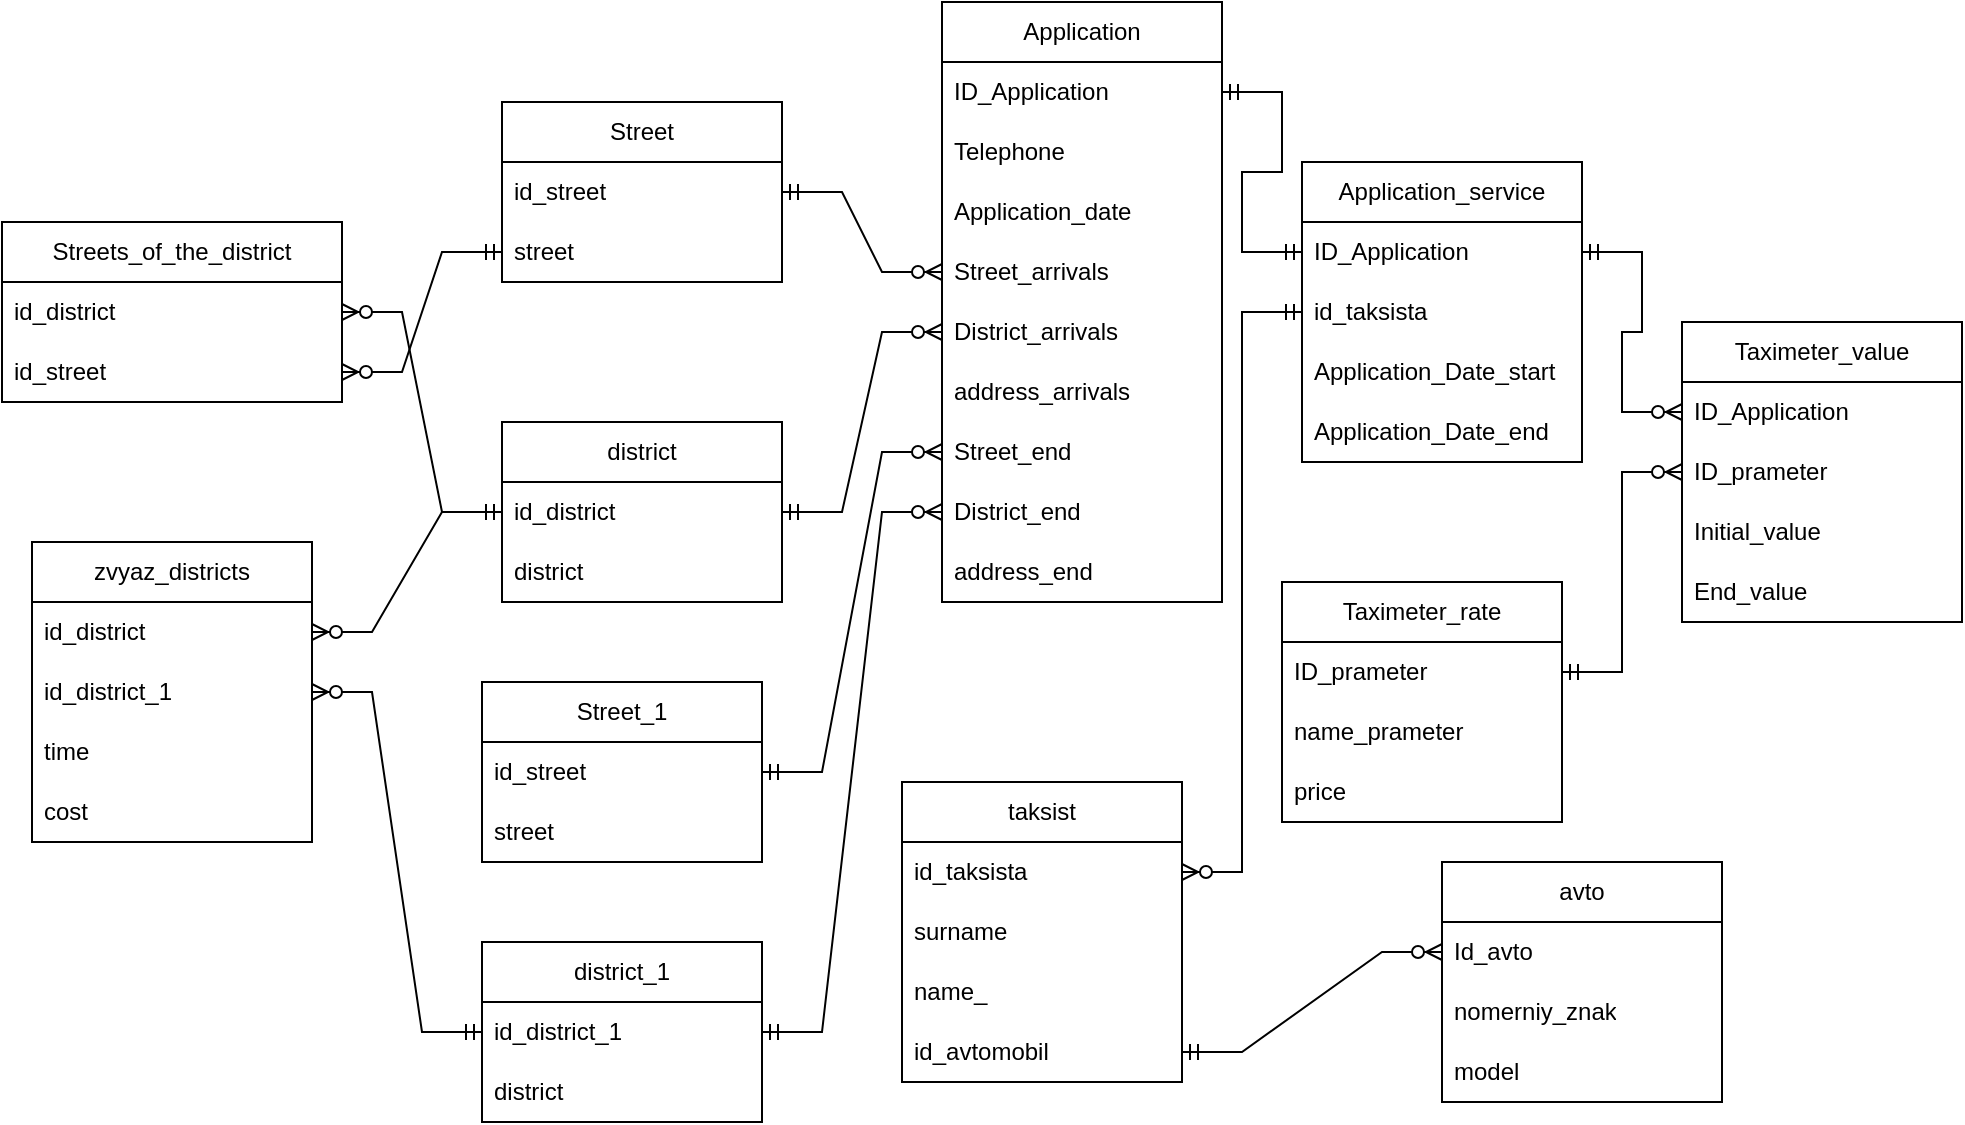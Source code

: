 <mxfile version="20.6.0" type="device"><diagram id="Ng6SvdMYT6G8kKd9p7bg" name="Страница 1"><mxGraphModel dx="2202" dy="794" grid="1" gridSize="10" guides="1" tooltips="1" connect="1" arrows="1" fold="1" page="1" pageScale="1" pageWidth="827" pageHeight="1169" math="0" shadow="0"><root><mxCell id="0"/><mxCell id="1" parent="0"/><mxCell id="J_R-tOOpcpJJBg-S9Rib-2" value="Application" style="swimlane;fontStyle=0;childLayout=stackLayout;horizontal=1;startSize=30;horizontalStack=0;resizeParent=1;resizeParentMax=0;resizeLast=0;collapsible=1;marginBottom=0;whiteSpace=wrap;html=1;" vertex="1" parent="1"><mxGeometry x="310" y="20" width="140" height="300" as="geometry"/></mxCell><mxCell id="J_R-tOOpcpJJBg-S9Rib-15" value="ID_Application" style="text;strokeColor=none;fillColor=none;align=left;verticalAlign=middle;spacingLeft=4;spacingRight=4;overflow=hidden;points=[[0,0.5],[1,0.5]];portConstraint=eastwest;rotatable=0;whiteSpace=wrap;html=1;" vertex="1" parent="J_R-tOOpcpJJBg-S9Rib-2"><mxGeometry y="30" width="140" height="30" as="geometry"/></mxCell><mxCell id="J_R-tOOpcpJJBg-S9Rib-5" value="Telephone" style="text;strokeColor=none;fillColor=none;align=left;verticalAlign=middle;spacingLeft=4;spacingRight=4;overflow=hidden;points=[[0,0.5],[1,0.5]];portConstraint=eastwest;rotatable=0;whiteSpace=wrap;html=1;" vertex="1" parent="J_R-tOOpcpJJBg-S9Rib-2"><mxGeometry y="60" width="140" height="30" as="geometry"/></mxCell><mxCell id="J_R-tOOpcpJJBg-S9Rib-3" value="Application_date" style="text;strokeColor=none;fillColor=none;align=left;verticalAlign=middle;spacingLeft=4;spacingRight=4;overflow=hidden;points=[[0,0.5],[1,0.5]];portConstraint=eastwest;rotatable=0;whiteSpace=wrap;html=1;" vertex="1" parent="J_R-tOOpcpJJBg-S9Rib-2"><mxGeometry y="90" width="140" height="30" as="geometry"/></mxCell><mxCell id="J_R-tOOpcpJJBg-S9Rib-4" value="Street_arrivals" style="text;strokeColor=none;fillColor=none;align=left;verticalAlign=middle;spacingLeft=4;spacingRight=4;overflow=hidden;points=[[0,0.5],[1,0.5]];portConstraint=eastwest;rotatable=0;whiteSpace=wrap;html=1;" vertex="1" parent="J_R-tOOpcpJJBg-S9Rib-2"><mxGeometry y="120" width="140" height="30" as="geometry"/></mxCell><mxCell id="J_R-tOOpcpJJBg-S9Rib-16" value="District_arrivals" style="text;strokeColor=none;fillColor=none;align=left;verticalAlign=middle;spacingLeft=4;spacingRight=4;overflow=hidden;points=[[0,0.5],[1,0.5]];portConstraint=eastwest;rotatable=0;whiteSpace=wrap;html=1;" vertex="1" parent="J_R-tOOpcpJJBg-S9Rib-2"><mxGeometry y="150" width="140" height="30" as="geometry"/></mxCell><mxCell id="J_R-tOOpcpJJBg-S9Rib-17" value="address_arrivals" style="text;strokeColor=none;fillColor=none;align=left;verticalAlign=middle;spacingLeft=4;spacingRight=4;overflow=hidden;points=[[0,0.5],[1,0.5]];portConstraint=eastwest;rotatable=0;whiteSpace=wrap;html=1;" vertex="1" parent="J_R-tOOpcpJJBg-S9Rib-2"><mxGeometry y="180" width="140" height="30" as="geometry"/></mxCell><mxCell id="J_R-tOOpcpJJBg-S9Rib-19" value="Street_end" style="text;strokeColor=none;fillColor=none;align=left;verticalAlign=middle;spacingLeft=4;spacingRight=4;overflow=hidden;points=[[0,0.5],[1,0.5]];portConstraint=eastwest;rotatable=0;whiteSpace=wrap;html=1;" vertex="1" parent="J_R-tOOpcpJJBg-S9Rib-2"><mxGeometry y="210" width="140" height="30" as="geometry"/></mxCell><mxCell id="J_R-tOOpcpJJBg-S9Rib-18" value="District_end" style="text;strokeColor=none;fillColor=none;align=left;verticalAlign=middle;spacingLeft=4;spacingRight=4;overflow=hidden;points=[[0,0.5],[1,0.5]];portConstraint=eastwest;rotatable=0;whiteSpace=wrap;html=1;" vertex="1" parent="J_R-tOOpcpJJBg-S9Rib-2"><mxGeometry y="240" width="140" height="30" as="geometry"/></mxCell><mxCell id="J_R-tOOpcpJJBg-S9Rib-20" value="address_end" style="text;strokeColor=none;fillColor=none;align=left;verticalAlign=middle;spacingLeft=4;spacingRight=4;overflow=hidden;points=[[0,0.5],[1,0.5]];portConstraint=eastwest;rotatable=0;whiteSpace=wrap;html=1;" vertex="1" parent="J_R-tOOpcpJJBg-S9Rib-2"><mxGeometry y="270" width="140" height="30" as="geometry"/></mxCell><mxCell id="J_R-tOOpcpJJBg-S9Rib-6" value="Application_service" style="swimlane;fontStyle=0;childLayout=stackLayout;horizontal=1;startSize=30;horizontalStack=0;resizeParent=1;resizeParentMax=0;resizeLast=0;collapsible=1;marginBottom=0;whiteSpace=wrap;html=1;" vertex="1" parent="1"><mxGeometry x="490" y="100" width="140" height="150" as="geometry"><mxRectangle x="360" y="200" width="60" height="30" as="alternateBounds"/></mxGeometry></mxCell><mxCell id="J_R-tOOpcpJJBg-S9Rib-7" value="ID_Application" style="text;strokeColor=none;fillColor=none;align=left;verticalAlign=middle;spacingLeft=4;spacingRight=4;overflow=hidden;points=[[0,0.5],[1,0.5]];portConstraint=eastwest;rotatable=0;whiteSpace=wrap;html=1;" vertex="1" parent="J_R-tOOpcpJJBg-S9Rib-6"><mxGeometry y="30" width="140" height="30" as="geometry"/></mxCell><mxCell id="J_R-tOOpcpJJBg-S9Rib-8" value="id_taksista" style="text;strokeColor=none;fillColor=none;align=left;verticalAlign=middle;spacingLeft=4;spacingRight=4;overflow=hidden;points=[[0,0.5],[1,0.5]];portConstraint=eastwest;rotatable=0;whiteSpace=wrap;html=1;" vertex="1" parent="J_R-tOOpcpJJBg-S9Rib-6"><mxGeometry y="60" width="140" height="30" as="geometry"/></mxCell><mxCell id="J_R-tOOpcpJJBg-S9Rib-9" value="Application_Date_start" style="text;strokeColor=none;fillColor=none;align=left;verticalAlign=middle;spacingLeft=4;spacingRight=4;overflow=hidden;points=[[0,0.5],[1,0.5]];portConstraint=eastwest;rotatable=0;whiteSpace=wrap;html=1;" vertex="1" parent="J_R-tOOpcpJJBg-S9Rib-6"><mxGeometry y="90" width="140" height="30" as="geometry"/></mxCell><mxCell id="J_R-tOOpcpJJBg-S9Rib-14" value="Application_Date_end" style="text;strokeColor=none;fillColor=none;align=left;verticalAlign=middle;spacingLeft=4;spacingRight=4;overflow=hidden;points=[[0,0.5],[1,0.5]];portConstraint=eastwest;rotatable=0;whiteSpace=wrap;html=1;" vertex="1" parent="J_R-tOOpcpJJBg-S9Rib-6"><mxGeometry y="120" width="140" height="30" as="geometry"/></mxCell><mxCell id="J_R-tOOpcpJJBg-S9Rib-10" value="avto" style="swimlane;fontStyle=0;childLayout=stackLayout;horizontal=1;startSize=30;horizontalStack=0;resizeParent=1;resizeParentMax=0;resizeLast=0;collapsible=1;marginBottom=0;whiteSpace=wrap;html=1;" vertex="1" parent="1"><mxGeometry x="560" y="450" width="140" height="120" as="geometry"><mxRectangle x="360" y="200" width="60" height="30" as="alternateBounds"/></mxGeometry></mxCell><mxCell id="J_R-tOOpcpJJBg-S9Rib-11" value="Id_avto" style="text;strokeColor=none;fillColor=none;align=left;verticalAlign=middle;spacingLeft=4;spacingRight=4;overflow=hidden;points=[[0,0.5],[1,0.5]];portConstraint=eastwest;rotatable=0;whiteSpace=wrap;html=1;" vertex="1" parent="J_R-tOOpcpJJBg-S9Rib-10"><mxGeometry y="30" width="140" height="30" as="geometry"/></mxCell><mxCell id="J_R-tOOpcpJJBg-S9Rib-12" value="nomerniy_znak" style="text;strokeColor=none;fillColor=none;align=left;verticalAlign=middle;spacingLeft=4;spacingRight=4;overflow=hidden;points=[[0,0.5],[1,0.5]];portConstraint=eastwest;rotatable=0;whiteSpace=wrap;html=1;" vertex="1" parent="J_R-tOOpcpJJBg-S9Rib-10"><mxGeometry y="60" width="140" height="30" as="geometry"/></mxCell><mxCell id="J_R-tOOpcpJJBg-S9Rib-13" value="model" style="text;strokeColor=none;fillColor=none;align=left;verticalAlign=middle;spacingLeft=4;spacingRight=4;overflow=hidden;points=[[0,0.5],[1,0.5]];portConstraint=eastwest;rotatable=0;whiteSpace=wrap;html=1;" vertex="1" parent="J_R-tOOpcpJJBg-S9Rib-10"><mxGeometry y="90" width="140" height="30" as="geometry"/></mxCell><mxCell id="J_R-tOOpcpJJBg-S9Rib-21" value="taksist" style="swimlane;fontStyle=0;childLayout=stackLayout;horizontal=1;startSize=30;horizontalStack=0;resizeParent=1;resizeParentMax=0;resizeLast=0;collapsible=1;marginBottom=0;whiteSpace=wrap;html=1;" vertex="1" parent="1"><mxGeometry x="290" y="410" width="140" height="150" as="geometry"/></mxCell><mxCell id="J_R-tOOpcpJJBg-S9Rib-22" value="id_taksista" style="text;strokeColor=none;fillColor=none;align=left;verticalAlign=middle;spacingLeft=4;spacingRight=4;overflow=hidden;points=[[0,0.5],[1,0.5]];portConstraint=eastwest;rotatable=0;whiteSpace=wrap;html=1;" vertex="1" parent="J_R-tOOpcpJJBg-S9Rib-21"><mxGeometry y="30" width="140" height="30" as="geometry"/></mxCell><mxCell id="J_R-tOOpcpJJBg-S9Rib-23" value="surname" style="text;strokeColor=none;fillColor=none;align=left;verticalAlign=middle;spacingLeft=4;spacingRight=4;overflow=hidden;points=[[0,0.5],[1,0.5]];portConstraint=eastwest;rotatable=0;whiteSpace=wrap;html=1;" vertex="1" parent="J_R-tOOpcpJJBg-S9Rib-21"><mxGeometry y="60" width="140" height="30" as="geometry"/></mxCell><mxCell id="J_R-tOOpcpJJBg-S9Rib-24" value="name_" style="text;strokeColor=none;fillColor=none;align=left;verticalAlign=middle;spacingLeft=4;spacingRight=4;overflow=hidden;points=[[0,0.5],[1,0.5]];portConstraint=eastwest;rotatable=0;whiteSpace=wrap;html=1;" vertex="1" parent="J_R-tOOpcpJJBg-S9Rib-21"><mxGeometry y="90" width="140" height="30" as="geometry"/></mxCell><mxCell id="J_R-tOOpcpJJBg-S9Rib-25" value="id_avtomobil" style="text;strokeColor=none;fillColor=none;align=left;verticalAlign=middle;spacingLeft=4;spacingRight=4;overflow=hidden;points=[[0,0.5],[1,0.5]];portConstraint=eastwest;rotatable=0;whiteSpace=wrap;html=1;" vertex="1" parent="J_R-tOOpcpJJBg-S9Rib-21"><mxGeometry y="120" width="140" height="30" as="geometry"/></mxCell><mxCell id="J_R-tOOpcpJJBg-S9Rib-26" value="district" style="swimlane;fontStyle=0;childLayout=stackLayout;horizontal=1;startSize=30;horizontalStack=0;resizeParent=1;resizeParentMax=0;resizeLast=0;collapsible=1;marginBottom=0;whiteSpace=wrap;html=1;" vertex="1" parent="1"><mxGeometry x="90" y="230" width="140" height="90" as="geometry"/></mxCell><mxCell id="J_R-tOOpcpJJBg-S9Rib-28" value="id_district" style="text;strokeColor=none;fillColor=none;align=left;verticalAlign=middle;spacingLeft=4;spacingRight=4;overflow=hidden;points=[[0,0.5],[1,0.5]];portConstraint=eastwest;rotatable=0;whiteSpace=wrap;html=1;" vertex="1" parent="J_R-tOOpcpJJBg-S9Rib-26"><mxGeometry y="30" width="140" height="30" as="geometry"/></mxCell><mxCell id="J_R-tOOpcpJJBg-S9Rib-29" value="district" style="text;strokeColor=none;fillColor=none;align=left;verticalAlign=middle;spacingLeft=4;spacingRight=4;overflow=hidden;points=[[0,0.5],[1,0.5]];portConstraint=eastwest;rotatable=0;whiteSpace=wrap;html=1;" vertex="1" parent="J_R-tOOpcpJJBg-S9Rib-26"><mxGeometry y="60" width="140" height="30" as="geometry"/></mxCell><mxCell id="J_R-tOOpcpJJBg-S9Rib-30" value="district_1" style="swimlane;fontStyle=0;childLayout=stackLayout;horizontal=1;startSize=30;horizontalStack=0;resizeParent=1;resizeParentMax=0;resizeLast=0;collapsible=1;marginBottom=0;whiteSpace=wrap;html=1;" vertex="1" parent="1"><mxGeometry x="80" y="490" width="140" height="90" as="geometry"/></mxCell><mxCell id="J_R-tOOpcpJJBg-S9Rib-31" value="id_district_1" style="text;strokeColor=none;fillColor=none;align=left;verticalAlign=middle;spacingLeft=4;spacingRight=4;overflow=hidden;points=[[0,0.5],[1,0.5]];portConstraint=eastwest;rotatable=0;whiteSpace=wrap;html=1;" vertex="1" parent="J_R-tOOpcpJJBg-S9Rib-30"><mxGeometry y="30" width="140" height="30" as="geometry"/></mxCell><mxCell id="J_R-tOOpcpJJBg-S9Rib-32" value="district" style="text;strokeColor=none;fillColor=none;align=left;verticalAlign=middle;spacingLeft=4;spacingRight=4;overflow=hidden;points=[[0,0.5],[1,0.5]];portConstraint=eastwest;rotatable=0;whiteSpace=wrap;html=1;" vertex="1" parent="J_R-tOOpcpJJBg-S9Rib-30"><mxGeometry y="60" width="140" height="30" as="geometry"/></mxCell><mxCell id="J_R-tOOpcpJJBg-S9Rib-33" value="Street" style="swimlane;fontStyle=0;childLayout=stackLayout;horizontal=1;startSize=30;horizontalStack=0;resizeParent=1;resizeParentMax=0;resizeLast=0;collapsible=1;marginBottom=0;whiteSpace=wrap;html=1;" vertex="1" parent="1"><mxGeometry x="90" y="70" width="140" height="90" as="geometry"/></mxCell><mxCell id="J_R-tOOpcpJJBg-S9Rib-34" value="id_street" style="text;strokeColor=none;fillColor=none;align=left;verticalAlign=middle;spacingLeft=4;spacingRight=4;overflow=hidden;points=[[0,0.5],[1,0.5]];portConstraint=eastwest;rotatable=0;whiteSpace=wrap;html=1;container=1;" vertex="1" parent="J_R-tOOpcpJJBg-S9Rib-33"><mxGeometry y="30" width="140" height="30" as="geometry"/></mxCell><mxCell id="J_R-tOOpcpJJBg-S9Rib-35" value="street" style="text;strokeColor=none;fillColor=none;align=left;verticalAlign=middle;spacingLeft=4;spacingRight=4;overflow=hidden;points=[[0,0.5],[1,0.5]];portConstraint=eastwest;rotatable=0;whiteSpace=wrap;html=1;" vertex="1" parent="J_R-tOOpcpJJBg-S9Rib-33"><mxGeometry y="60" width="140" height="30" as="geometry"/></mxCell><mxCell id="J_R-tOOpcpJJBg-S9Rib-36" value="Street_1" style="swimlane;fontStyle=0;childLayout=stackLayout;horizontal=1;startSize=30;horizontalStack=0;resizeParent=1;resizeParentMax=0;resizeLast=0;collapsible=1;marginBottom=0;whiteSpace=wrap;html=1;" vertex="1" parent="1"><mxGeometry x="80" y="360" width="140" height="90" as="geometry"/></mxCell><mxCell id="J_R-tOOpcpJJBg-S9Rib-39" value="id_street" style="text;strokeColor=none;fillColor=none;align=left;verticalAlign=middle;spacingLeft=4;spacingRight=4;overflow=hidden;points=[[0,0.5],[1,0.5]];portConstraint=eastwest;rotatable=0;whiteSpace=wrap;html=1;container=1;" vertex="1" parent="J_R-tOOpcpJJBg-S9Rib-36"><mxGeometry y="30" width="140" height="30" as="geometry"/></mxCell><mxCell id="J_R-tOOpcpJJBg-S9Rib-40" value="street" style="text;strokeColor=none;fillColor=none;align=left;verticalAlign=middle;spacingLeft=4;spacingRight=4;overflow=hidden;points=[[0,0.5],[1,0.5]];portConstraint=eastwest;rotatable=0;whiteSpace=wrap;html=1;" vertex="1" parent="J_R-tOOpcpJJBg-S9Rib-36"><mxGeometry y="60" width="140" height="30" as="geometry"/></mxCell><mxCell id="J_R-tOOpcpJJBg-S9Rib-41" value="Taximeter_value" style="swimlane;fontStyle=0;childLayout=stackLayout;horizontal=1;startSize=30;horizontalStack=0;resizeParent=1;resizeParentMax=0;resizeLast=0;collapsible=1;marginBottom=0;whiteSpace=wrap;html=1;" vertex="1" parent="1"><mxGeometry x="680" y="180" width="140" height="150" as="geometry"/></mxCell><mxCell id="J_R-tOOpcpJJBg-S9Rib-45" value="ID_Application" style="text;strokeColor=none;fillColor=none;align=left;verticalAlign=middle;spacingLeft=4;spacingRight=4;overflow=hidden;points=[[0,0.5],[1,0.5]];portConstraint=eastwest;rotatable=0;whiteSpace=wrap;html=1;" vertex="1" parent="J_R-tOOpcpJJBg-S9Rib-41"><mxGeometry y="30" width="140" height="30" as="geometry"/></mxCell><mxCell id="J_R-tOOpcpJJBg-S9Rib-42" value="ID_prameter" style="text;strokeColor=none;fillColor=none;align=left;verticalAlign=middle;spacingLeft=4;spacingRight=4;overflow=hidden;points=[[0,0.5],[1,0.5]];portConstraint=eastwest;rotatable=0;whiteSpace=wrap;html=1;" vertex="1" parent="J_R-tOOpcpJJBg-S9Rib-41"><mxGeometry y="60" width="140" height="30" as="geometry"/></mxCell><mxCell id="J_R-tOOpcpJJBg-S9Rib-43" value="Initial_value" style="text;strokeColor=none;fillColor=none;align=left;verticalAlign=middle;spacingLeft=4;spacingRight=4;overflow=hidden;points=[[0,0.5],[1,0.5]];portConstraint=eastwest;rotatable=0;whiteSpace=wrap;html=1;" vertex="1" parent="J_R-tOOpcpJJBg-S9Rib-41"><mxGeometry y="90" width="140" height="30" as="geometry"/></mxCell><mxCell id="J_R-tOOpcpJJBg-S9Rib-44" value="End_value" style="text;strokeColor=none;fillColor=none;align=left;verticalAlign=middle;spacingLeft=4;spacingRight=4;overflow=hidden;points=[[0,0.5],[1,0.5]];portConstraint=eastwest;rotatable=0;whiteSpace=wrap;html=1;" vertex="1" parent="J_R-tOOpcpJJBg-S9Rib-41"><mxGeometry y="120" width="140" height="30" as="geometry"/></mxCell><mxCell id="J_R-tOOpcpJJBg-S9Rib-46" value="Taximeter_rate" style="swimlane;fontStyle=0;childLayout=stackLayout;horizontal=1;startSize=30;horizontalStack=0;resizeParent=1;resizeParentMax=0;resizeLast=0;collapsible=1;marginBottom=0;whiteSpace=wrap;html=1;" vertex="1" parent="1"><mxGeometry x="480" y="310" width="140" height="120" as="geometry"/></mxCell><mxCell id="J_R-tOOpcpJJBg-S9Rib-52" value="ID_prameter" style="text;strokeColor=none;fillColor=none;align=left;verticalAlign=middle;spacingLeft=4;spacingRight=4;overflow=hidden;points=[[0,0.5],[1,0.5]];portConstraint=eastwest;rotatable=0;whiteSpace=wrap;html=1;" vertex="1" parent="J_R-tOOpcpJJBg-S9Rib-46"><mxGeometry y="30" width="140" height="30" as="geometry"/></mxCell><mxCell id="J_R-tOOpcpJJBg-S9Rib-50" value="name_prameter" style="text;strokeColor=none;fillColor=none;align=left;verticalAlign=middle;spacingLeft=4;spacingRight=4;overflow=hidden;points=[[0,0.5],[1,0.5]];portConstraint=eastwest;rotatable=0;whiteSpace=wrap;html=1;" vertex="1" parent="J_R-tOOpcpJJBg-S9Rib-46"><mxGeometry y="60" width="140" height="30" as="geometry"/></mxCell><mxCell id="J_R-tOOpcpJJBg-S9Rib-51" value="price" style="text;strokeColor=none;fillColor=none;align=left;verticalAlign=middle;spacingLeft=4;spacingRight=4;overflow=hidden;points=[[0,0.5],[1,0.5]];portConstraint=eastwest;rotatable=0;whiteSpace=wrap;html=1;" vertex="1" parent="J_R-tOOpcpJJBg-S9Rib-46"><mxGeometry y="90" width="140" height="30" as="geometry"/></mxCell><mxCell id="J_R-tOOpcpJJBg-S9Rib-53" value="zvyaz_districts" style="swimlane;fontStyle=0;childLayout=stackLayout;horizontal=1;startSize=30;horizontalStack=0;resizeParent=1;resizeParentMax=0;resizeLast=0;collapsible=1;marginBottom=0;whiteSpace=wrap;html=1;" vertex="1" parent="1"><mxGeometry x="-145" y="290" width="140" height="150" as="geometry"/></mxCell><mxCell id="J_R-tOOpcpJJBg-S9Rib-54" value="id_district" style="text;strokeColor=none;fillColor=none;align=left;verticalAlign=middle;spacingLeft=4;spacingRight=4;overflow=hidden;points=[[0,0.5],[1,0.5]];portConstraint=eastwest;rotatable=0;whiteSpace=wrap;html=1;" vertex="1" parent="J_R-tOOpcpJJBg-S9Rib-53"><mxGeometry y="30" width="140" height="30" as="geometry"/></mxCell><mxCell id="J_R-tOOpcpJJBg-S9Rib-58" value="id_district_1" style="text;strokeColor=none;fillColor=none;align=left;verticalAlign=middle;spacingLeft=4;spacingRight=4;overflow=hidden;points=[[0,0.5],[1,0.5]];portConstraint=eastwest;rotatable=0;whiteSpace=wrap;html=1;" vertex="1" parent="J_R-tOOpcpJJBg-S9Rib-53"><mxGeometry y="60" width="140" height="30" as="geometry"/></mxCell><mxCell id="J_R-tOOpcpJJBg-S9Rib-55" value="time" style="text;strokeColor=none;fillColor=none;align=left;verticalAlign=middle;spacingLeft=4;spacingRight=4;overflow=hidden;points=[[0,0.5],[1,0.5]];portConstraint=eastwest;rotatable=0;whiteSpace=wrap;html=1;" vertex="1" parent="J_R-tOOpcpJJBg-S9Rib-53"><mxGeometry y="90" width="140" height="30" as="geometry"/></mxCell><mxCell id="J_R-tOOpcpJJBg-S9Rib-56" value="cost" style="text;strokeColor=none;fillColor=none;align=left;verticalAlign=middle;spacingLeft=4;spacingRight=4;overflow=hidden;points=[[0,0.5],[1,0.5]];portConstraint=eastwest;rotatable=0;whiteSpace=wrap;html=1;" vertex="1" parent="J_R-tOOpcpJJBg-S9Rib-53"><mxGeometry y="120" width="140" height="30" as="geometry"/></mxCell><mxCell id="J_R-tOOpcpJJBg-S9Rib-59" value="Streets_of_the_district" style="swimlane;fontStyle=0;childLayout=stackLayout;horizontal=1;startSize=30;horizontalStack=0;resizeParent=1;resizeParentMax=0;resizeLast=0;collapsible=1;marginBottom=0;whiteSpace=wrap;html=1;" vertex="1" parent="1"><mxGeometry x="-160" y="130" width="170" height="90" as="geometry"/></mxCell><mxCell id="J_R-tOOpcpJJBg-S9Rib-63" value="id_district" style="text;strokeColor=none;fillColor=none;align=left;verticalAlign=middle;spacingLeft=4;spacingRight=4;overflow=hidden;points=[[0,0.5],[1,0.5]];portConstraint=eastwest;rotatable=0;whiteSpace=wrap;html=1;" vertex="1" parent="J_R-tOOpcpJJBg-S9Rib-59"><mxGeometry y="30" width="170" height="30" as="geometry"/></mxCell><mxCell id="J_R-tOOpcpJJBg-S9Rib-64" value="id_street" style="text;strokeColor=none;fillColor=none;align=left;verticalAlign=middle;spacingLeft=4;spacingRight=4;overflow=hidden;points=[[0,0.5],[1,0.5]];portConstraint=eastwest;rotatable=0;whiteSpace=wrap;html=1;container=1;" vertex="1" parent="J_R-tOOpcpJJBg-S9Rib-59"><mxGeometry y="60" width="170" height="30" as="geometry"/></mxCell><mxCell id="J_R-tOOpcpJJBg-S9Rib-67" value="" style="edgeStyle=entityRelationEdgeStyle;fontSize=12;html=1;endArrow=ERzeroToMany;startArrow=ERmandOne;rounded=0;" edge="1" parent="1" source="J_R-tOOpcpJJBg-S9Rib-35" target="J_R-tOOpcpJJBg-S9Rib-64"><mxGeometry width="100" height="100" relative="1" as="geometry"><mxPoint x="40" y="280" as="sourcePoint"/><mxPoint x="140" y="180" as="targetPoint"/></mxGeometry></mxCell><mxCell id="J_R-tOOpcpJJBg-S9Rib-68" value="" style="edgeStyle=entityRelationEdgeStyle;fontSize=12;html=1;endArrow=ERzeroToMany;startArrow=ERmandOne;rounded=0;" edge="1" parent="1" source="J_R-tOOpcpJJBg-S9Rib-28" target="J_R-tOOpcpJJBg-S9Rib-63"><mxGeometry width="100" height="100" relative="1" as="geometry"><mxPoint x="100" y="125" as="sourcePoint"/><mxPoint x="50" y="185" as="targetPoint"/></mxGeometry></mxCell><mxCell id="J_R-tOOpcpJJBg-S9Rib-69" value="" style="edgeStyle=entityRelationEdgeStyle;fontSize=12;html=1;endArrow=ERzeroToMany;startArrow=ERmandOne;rounded=0;" edge="1" parent="1" source="J_R-tOOpcpJJBg-S9Rib-28" target="J_R-tOOpcpJJBg-S9Rib-54"><mxGeometry width="100" height="100" relative="1" as="geometry"><mxPoint x="100" y="285" as="sourcePoint"/><mxPoint x="50" y="215" as="targetPoint"/></mxGeometry></mxCell><mxCell id="J_R-tOOpcpJJBg-S9Rib-70" value="" style="edgeStyle=entityRelationEdgeStyle;fontSize=12;html=1;endArrow=ERzeroToMany;startArrow=ERmandOne;rounded=0;" edge="1" parent="1" source="J_R-tOOpcpJJBg-S9Rib-31" target="J_R-tOOpcpJJBg-S9Rib-58"><mxGeometry width="100" height="100" relative="1" as="geometry"><mxPoint x="100" y="285" as="sourcePoint"/><mxPoint x="40" y="345" as="targetPoint"/></mxGeometry></mxCell><mxCell id="J_R-tOOpcpJJBg-S9Rib-71" value="" style="edgeStyle=entityRelationEdgeStyle;fontSize=12;html=1;endArrow=ERzeroToMany;startArrow=ERmandOne;rounded=0;" edge="1" parent="1" source="J_R-tOOpcpJJBg-S9Rib-34" target="J_R-tOOpcpJJBg-S9Rib-4"><mxGeometry width="100" height="100" relative="1" as="geometry"><mxPoint x="260" y="140" as="sourcePoint"/><mxPoint x="180" y="200" as="targetPoint"/></mxGeometry></mxCell><mxCell id="J_R-tOOpcpJJBg-S9Rib-72" value="" style="edgeStyle=entityRelationEdgeStyle;fontSize=12;html=1;endArrow=ERzeroToMany;startArrow=ERmandOne;rounded=0;" edge="1" parent="1" source="J_R-tOOpcpJJBg-S9Rib-28" target="J_R-tOOpcpJJBg-S9Rib-16"><mxGeometry width="100" height="100" relative="1" as="geometry"><mxPoint x="230" y="235" as="sourcePoint"/><mxPoint x="310" y="445" as="targetPoint"/></mxGeometry></mxCell><mxCell id="J_R-tOOpcpJJBg-S9Rib-75" value="" style="edgeStyle=entityRelationEdgeStyle;fontSize=12;html=1;endArrow=ERzeroToMany;startArrow=ERmandOne;rounded=0;" edge="1" parent="1" source="J_R-tOOpcpJJBg-S9Rib-39" target="J_R-tOOpcpJJBg-S9Rib-19"><mxGeometry width="100" height="100" relative="1" as="geometry"><mxPoint x="240" y="285" as="sourcePoint"/><mxPoint x="320" y="365" as="targetPoint"/></mxGeometry></mxCell><mxCell id="J_R-tOOpcpJJBg-S9Rib-76" value="" style="edgeStyle=entityRelationEdgeStyle;fontSize=12;html=1;endArrow=ERzeroToMany;startArrow=ERmandOne;rounded=0;" edge="1" parent="1" source="J_R-tOOpcpJJBg-S9Rib-31" target="J_R-tOOpcpJJBg-S9Rib-18"><mxGeometry width="100" height="100" relative="1" as="geometry"><mxPoint x="230" y="415" as="sourcePoint"/><mxPoint x="320" y="425" as="targetPoint"/></mxGeometry></mxCell><mxCell id="J_R-tOOpcpJJBg-S9Rib-78" value="" style="edgeStyle=entityRelationEdgeStyle;fontSize=12;html=1;endArrow=ERmandOne;startArrow=ERmandOne;rounded=0;" edge="1" parent="1" source="J_R-tOOpcpJJBg-S9Rib-15" target="J_R-tOOpcpJJBg-S9Rib-7"><mxGeometry width="100" height="100" relative="1" as="geometry"><mxPoint x="460" y="260" as="sourcePoint"/><mxPoint x="560" y="160" as="targetPoint"/></mxGeometry></mxCell><mxCell id="J_R-tOOpcpJJBg-S9Rib-79" value="" style="edgeStyle=entityRelationEdgeStyle;fontSize=12;html=1;endArrow=ERzeroToMany;startArrow=ERmandOne;rounded=0;" edge="1" parent="1" source="J_R-tOOpcpJJBg-S9Rib-7" target="J_R-tOOpcpJJBg-S9Rib-45"><mxGeometry width="100" height="100" relative="1" as="geometry"><mxPoint x="240" y="125" as="sourcePoint"/><mxPoint x="320" y="215" as="targetPoint"/></mxGeometry></mxCell><mxCell id="J_R-tOOpcpJJBg-S9Rib-80" value="" style="edgeStyle=entityRelationEdgeStyle;fontSize=12;html=1;endArrow=ERzeroToMany;startArrow=ERmandOne;rounded=0;" edge="1" parent="1" source="J_R-tOOpcpJJBg-S9Rib-8" target="J_R-tOOpcpJJBg-S9Rib-22"><mxGeometry width="100" height="100" relative="1" as="geometry"><mxPoint x="650" y="65" as="sourcePoint"/><mxPoint x="550" y="510" as="targetPoint"/></mxGeometry></mxCell><mxCell id="J_R-tOOpcpJJBg-S9Rib-81" value="" style="edgeStyle=entityRelationEdgeStyle;fontSize=12;html=1;endArrow=ERzeroToMany;startArrow=ERmandOne;rounded=0;" edge="1" parent="1" source="J_R-tOOpcpJJBg-S9Rib-52" target="J_R-tOOpcpJJBg-S9Rib-42"><mxGeometry width="100" height="100" relative="1" as="geometry"><mxPoint x="640" y="155" as="sourcePoint"/><mxPoint x="690" y="235" as="targetPoint"/></mxGeometry></mxCell><mxCell id="J_R-tOOpcpJJBg-S9Rib-82" value="" style="edgeStyle=entityRelationEdgeStyle;fontSize=12;html=1;endArrow=ERzeroToMany;startArrow=ERmandOne;rounded=0;" edge="1" parent="1" source="J_R-tOOpcpJJBg-S9Rib-25" target="J_R-tOOpcpJJBg-S9Rib-11"><mxGeometry width="100" height="100" relative="1" as="geometry"><mxPoint x="630" y="365" as="sourcePoint"/><mxPoint x="690" y="265" as="targetPoint"/></mxGeometry></mxCell></root></mxGraphModel></diagram></mxfile>